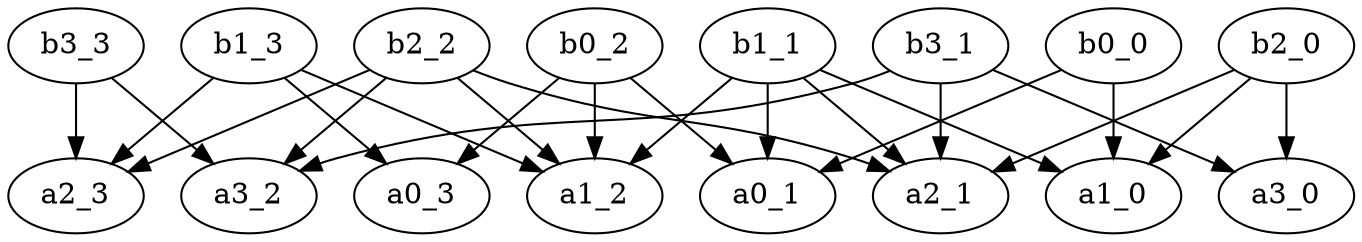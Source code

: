 digraph grid_16_scr_0001 /* seed: 10879 4733 54140 */ {
b3_3 -> a3_2;
b3_3 -> a2_3;
b1_3 -> a0_3;
b1_3 -> a1_2;
b1_3 -> a2_3;
b0_0 -> a1_0;
b0_0 -> a0_1;
b2_0 -> a2_1;
b2_0 -> a1_0;
b2_0 -> a3_0;
b2_2 -> a2_1;
b2_2 -> a3_2;
b2_2 -> a1_2;
b2_2 -> a2_3;
b1_1 -> a2_1;
b1_1 -> a1_0;
b1_1 -> a1_2;
b1_1 -> a0_1;
b3_1 -> a2_1;
b3_1 -> a3_2;
b3_1 -> a3_0;
b0_2 -> a0_3;
b0_2 -> a1_2;
b0_2 -> a0_1;
}
